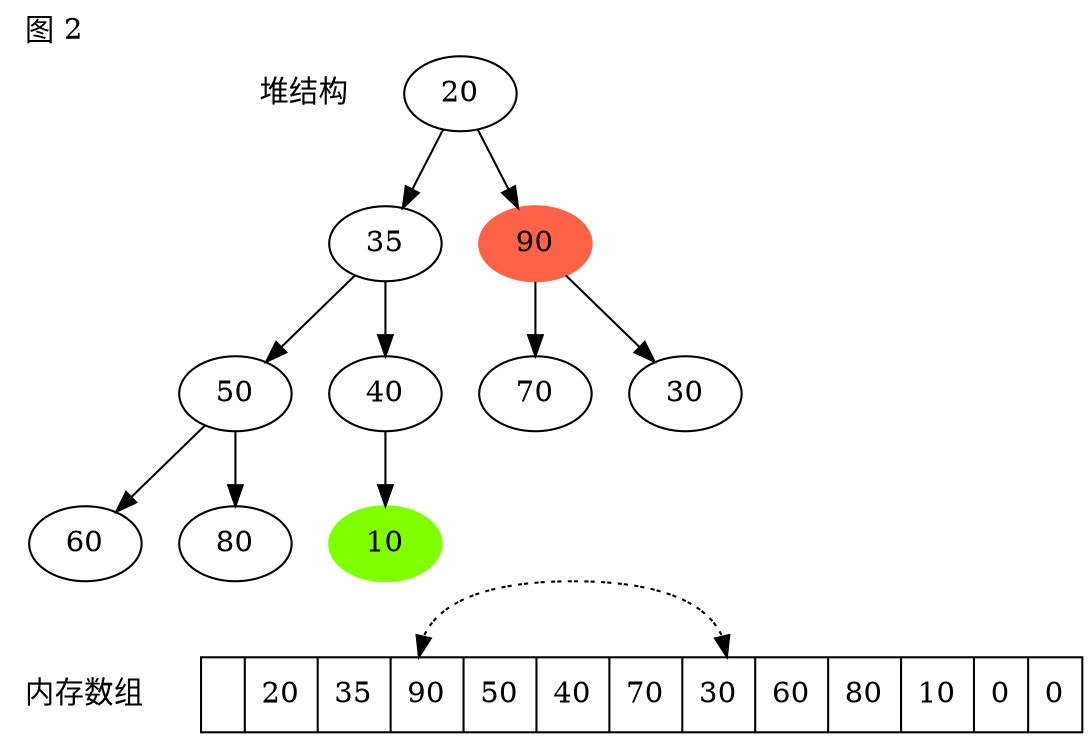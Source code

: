 digraph g{
label="图 2";
labeljust=l;
labelloc=t;

{
l1[label="堆结构",shape="plaintext"];
n0[label=20];
n1[label=35];
n2[label=90,style = filled,color="tomato"];
n3[label=50];
n4[label=40];
n5[label=70];
n6[label=30];
n7[label=60];
n8[label=80];
n9[label=10,style = filled,color="chartreuse"];
n0->{n1,n2};
n1->{n3,n4};
n2->{n5,n6};
n3->{n7,n8};
n4->n9;
//n0->n9[style="dotted",constraint=false];
}

{
rank="sink";
l2[label="内存数组",shape="plaintext"];
arr[label="| 20 | 35 | <f2> 90 | 50 | 40 | 70 | <f1> 30 | 60 | 80 | 10 | 0 | 0 ", shape="record"];
arr:f1->arr:f2[style="dotted"];
arr:f2->arr:f1[style="dotted"];
}

}


